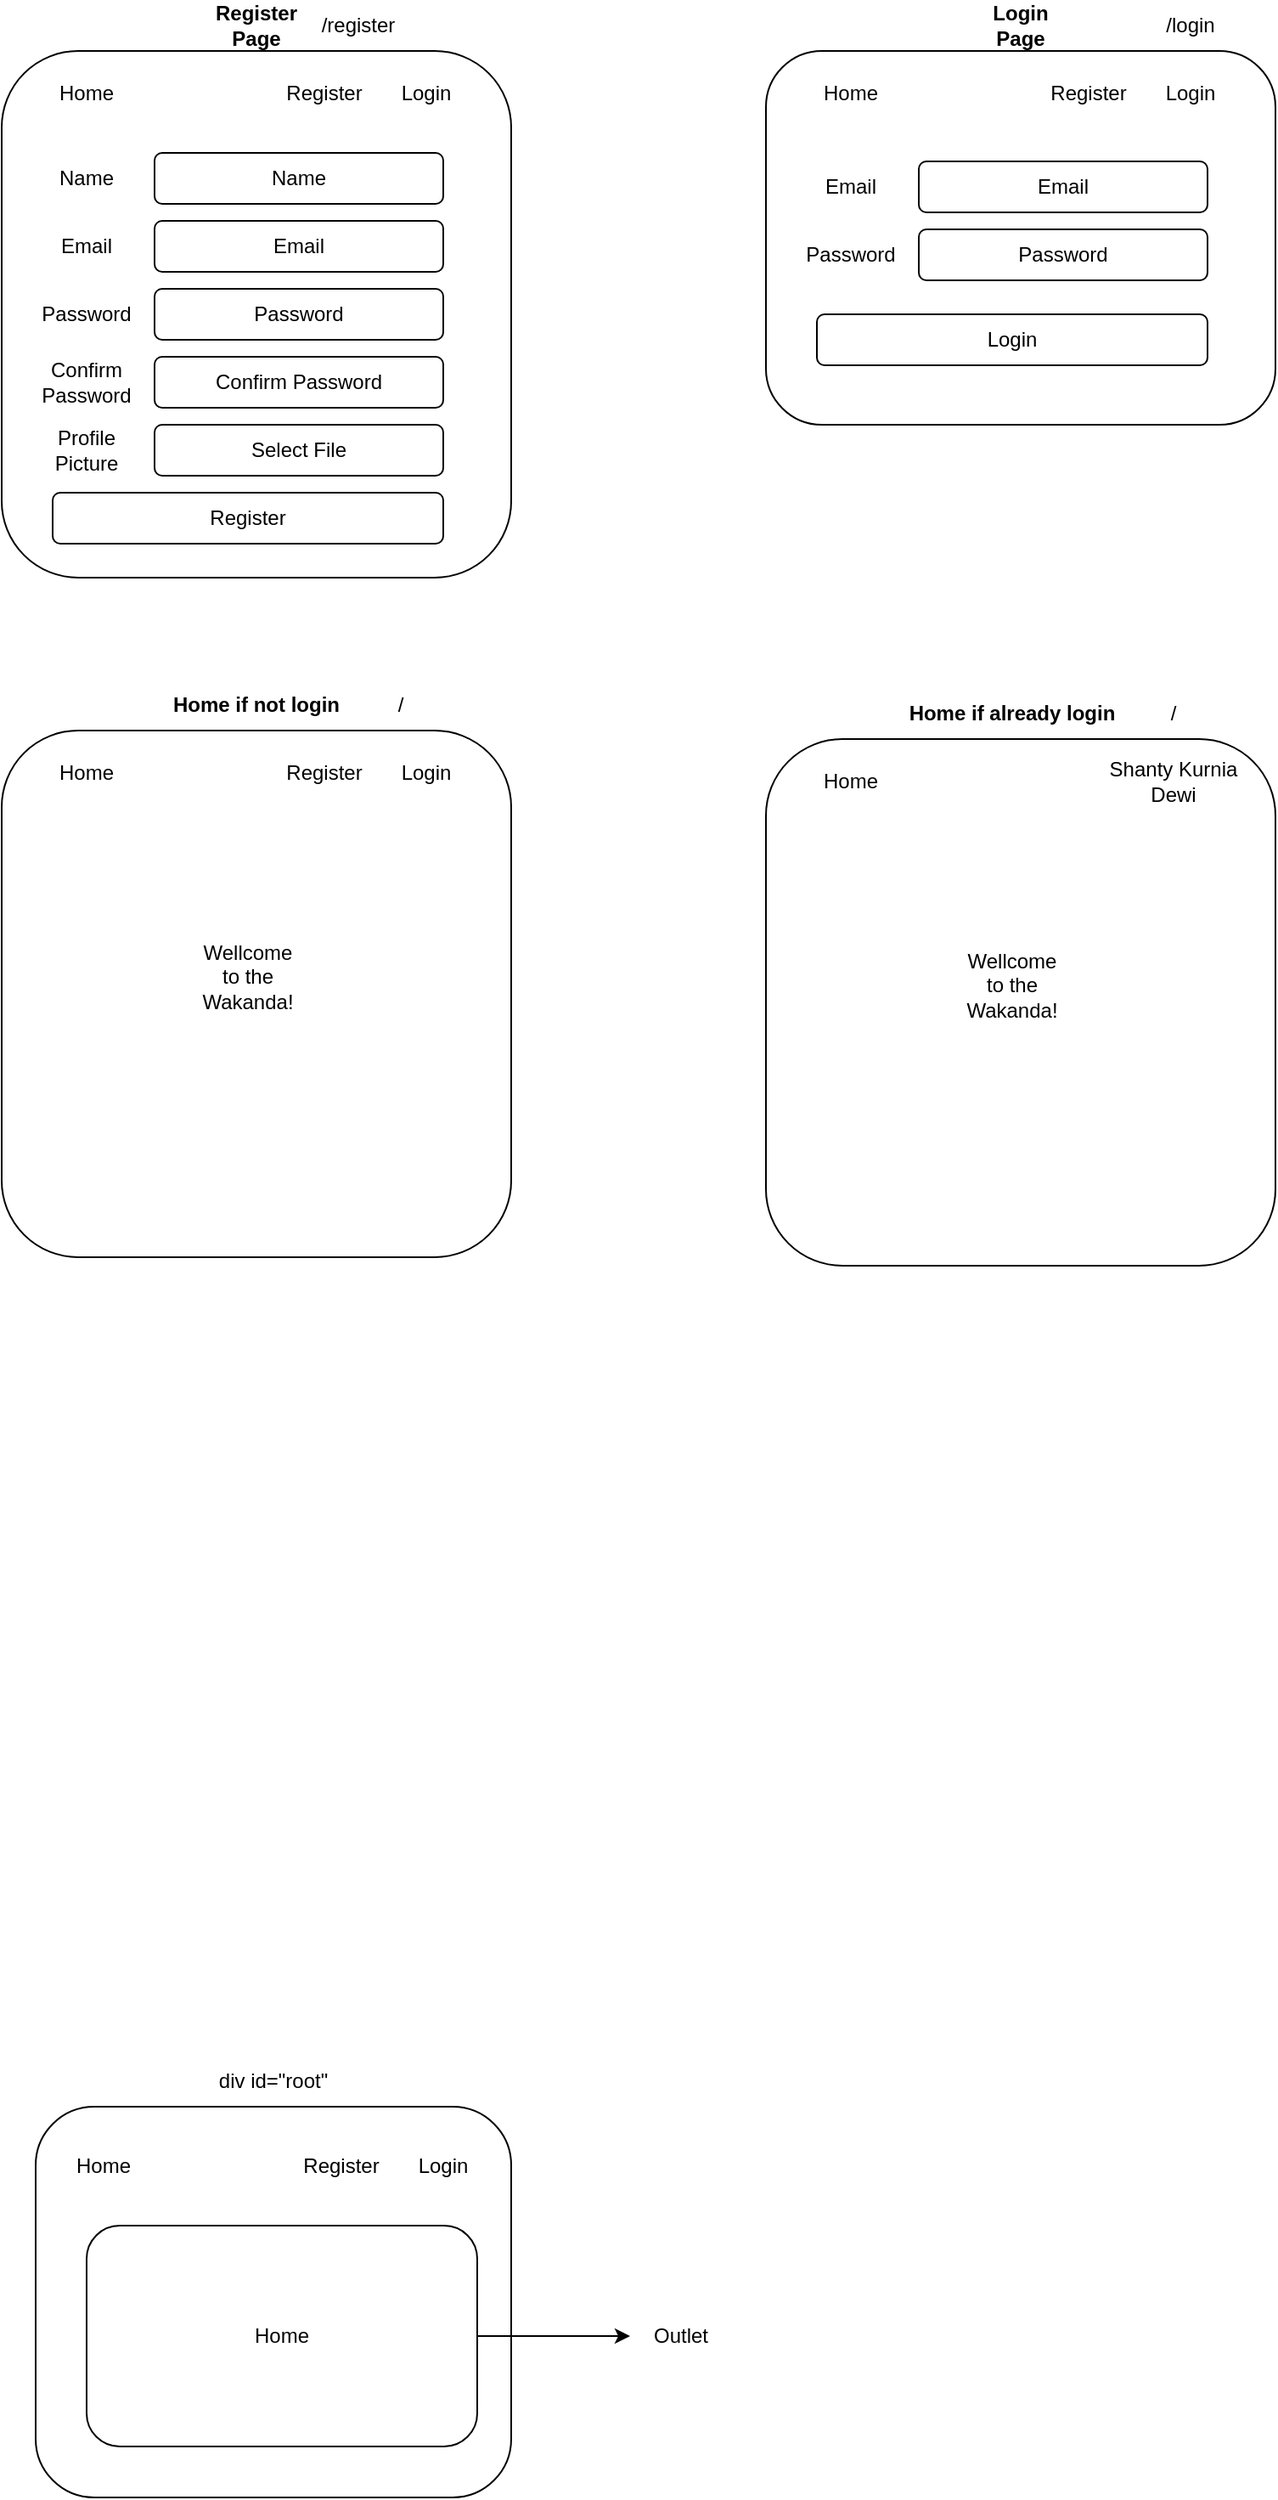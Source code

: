 <mxfile version="24.7.17">
  <diagram name="Page-1" id="XaKPT905DNTjyCouC12d">
    <mxGraphModel dx="1026" dy="772" grid="1" gridSize="10" guides="1" tooltips="1" connect="1" arrows="1" fold="1" page="1" pageScale="1" pageWidth="850" pageHeight="1100" math="0" shadow="0">
      <root>
        <mxCell id="0" />
        <mxCell id="1" parent="0" />
        <mxCell id="dFQK0nLgfF8_Lji4Rnhx-1" value="" style="rounded=1;whiteSpace=wrap;html=1;" vertex="1" parent="1">
          <mxGeometry x="40" y="40" width="300" height="310" as="geometry" />
        </mxCell>
        <mxCell id="dFQK0nLgfF8_Lji4Rnhx-2" value="Name" style="rounded=1;whiteSpace=wrap;html=1;" vertex="1" parent="1">
          <mxGeometry x="130" y="100" width="170" height="30" as="geometry" />
        </mxCell>
        <mxCell id="dFQK0nLgfF8_Lji4Rnhx-3" value="Email" style="rounded=1;whiteSpace=wrap;html=1;" vertex="1" parent="1">
          <mxGeometry x="130" y="140" width="170" height="30" as="geometry" />
        </mxCell>
        <mxCell id="dFQK0nLgfF8_Lji4Rnhx-4" value="Password" style="rounded=1;whiteSpace=wrap;html=1;" vertex="1" parent="1">
          <mxGeometry x="130" y="180" width="170" height="30" as="geometry" />
        </mxCell>
        <mxCell id="dFQK0nLgfF8_Lji4Rnhx-5" value="Confirm Password" style="rounded=1;whiteSpace=wrap;html=1;" vertex="1" parent="1">
          <mxGeometry x="130" y="220" width="170" height="30" as="geometry" />
        </mxCell>
        <mxCell id="dFQK0nLgfF8_Lji4Rnhx-6" value="Select File" style="rounded=1;whiteSpace=wrap;html=1;" vertex="1" parent="1">
          <mxGeometry x="130" y="260" width="170" height="30" as="geometry" />
        </mxCell>
        <mxCell id="dFQK0nLgfF8_Lji4Rnhx-8" value="Name" style="text;html=1;align=center;verticalAlign=middle;whiteSpace=wrap;rounded=0;" vertex="1" parent="1">
          <mxGeometry x="60" y="100" width="60" height="30" as="geometry" />
        </mxCell>
        <mxCell id="dFQK0nLgfF8_Lji4Rnhx-9" value="Email" style="text;html=1;align=center;verticalAlign=middle;whiteSpace=wrap;rounded=0;" vertex="1" parent="1">
          <mxGeometry x="60" y="140" width="60" height="30" as="geometry" />
        </mxCell>
        <mxCell id="dFQK0nLgfF8_Lji4Rnhx-10" value="Password" style="text;html=1;align=center;verticalAlign=middle;whiteSpace=wrap;rounded=0;" vertex="1" parent="1">
          <mxGeometry x="60" y="180" width="60" height="30" as="geometry" />
        </mxCell>
        <mxCell id="dFQK0nLgfF8_Lji4Rnhx-11" value="Confirm Password" style="text;html=1;align=center;verticalAlign=middle;whiteSpace=wrap;rounded=0;" vertex="1" parent="1">
          <mxGeometry x="60" y="220" width="60" height="30" as="geometry" />
        </mxCell>
        <mxCell id="dFQK0nLgfF8_Lji4Rnhx-12" value="Profile Picture" style="text;html=1;align=center;verticalAlign=middle;whiteSpace=wrap;rounded=0;" vertex="1" parent="1">
          <mxGeometry x="60" y="260" width="60" height="30" as="geometry" />
        </mxCell>
        <mxCell id="dFQK0nLgfF8_Lji4Rnhx-13" value="Register" style="rounded=1;whiteSpace=wrap;html=1;" vertex="1" parent="1">
          <mxGeometry x="70" y="300" width="230" height="30" as="geometry" />
        </mxCell>
        <mxCell id="dFQK0nLgfF8_Lji4Rnhx-14" value="Home" style="text;html=1;align=center;verticalAlign=middle;whiteSpace=wrap;rounded=0;" vertex="1" parent="1">
          <mxGeometry x="60" y="50" width="60" height="30" as="geometry" />
        </mxCell>
        <mxCell id="dFQK0nLgfF8_Lji4Rnhx-15" value="Register" style="text;html=1;align=center;verticalAlign=middle;whiteSpace=wrap;rounded=0;" vertex="1" parent="1">
          <mxGeometry x="200" y="50" width="60" height="30" as="geometry" />
        </mxCell>
        <mxCell id="dFQK0nLgfF8_Lji4Rnhx-16" value="Login" style="text;html=1;align=center;verticalAlign=middle;whiteSpace=wrap;rounded=0;" vertex="1" parent="1">
          <mxGeometry x="260" y="50" width="60" height="30" as="geometry" />
        </mxCell>
        <mxCell id="dFQK0nLgfF8_Lji4Rnhx-17" value="Register Page" style="text;html=1;align=center;verticalAlign=middle;whiteSpace=wrap;rounded=0;fontStyle=1" vertex="1" parent="1">
          <mxGeometry x="160" y="10" width="60" height="30" as="geometry" />
        </mxCell>
        <mxCell id="dFQK0nLgfF8_Lji4Rnhx-18" value="" style="rounded=1;whiteSpace=wrap;html=1;" vertex="1" parent="1">
          <mxGeometry x="490" y="40" width="300" height="220" as="geometry" />
        </mxCell>
        <mxCell id="dFQK0nLgfF8_Lji4Rnhx-20" value="Email" style="rounded=1;whiteSpace=wrap;html=1;" vertex="1" parent="1">
          <mxGeometry x="580" y="105" width="170" height="30" as="geometry" />
        </mxCell>
        <mxCell id="dFQK0nLgfF8_Lji4Rnhx-21" value="Password" style="rounded=1;whiteSpace=wrap;html=1;" vertex="1" parent="1">
          <mxGeometry x="580" y="145" width="170" height="30" as="geometry" />
        </mxCell>
        <mxCell id="dFQK0nLgfF8_Lji4Rnhx-25" value="Email" style="text;html=1;align=center;verticalAlign=middle;whiteSpace=wrap;rounded=0;" vertex="1" parent="1">
          <mxGeometry x="510" y="105" width="60" height="30" as="geometry" />
        </mxCell>
        <mxCell id="dFQK0nLgfF8_Lji4Rnhx-26" value="Password" style="text;html=1;align=center;verticalAlign=middle;whiteSpace=wrap;rounded=0;" vertex="1" parent="1">
          <mxGeometry x="510" y="145" width="60" height="30" as="geometry" />
        </mxCell>
        <mxCell id="dFQK0nLgfF8_Lji4Rnhx-29" value="Login" style="rounded=1;whiteSpace=wrap;html=1;" vertex="1" parent="1">
          <mxGeometry x="520" y="195" width="230" height="30" as="geometry" />
        </mxCell>
        <mxCell id="dFQK0nLgfF8_Lji4Rnhx-30" value="Home" style="text;html=1;align=center;verticalAlign=middle;whiteSpace=wrap;rounded=0;" vertex="1" parent="1">
          <mxGeometry x="510" y="50" width="60" height="30" as="geometry" />
        </mxCell>
        <mxCell id="dFQK0nLgfF8_Lji4Rnhx-31" value="Register" style="text;html=1;align=center;verticalAlign=middle;whiteSpace=wrap;rounded=0;" vertex="1" parent="1">
          <mxGeometry x="650" y="50" width="60" height="30" as="geometry" />
        </mxCell>
        <mxCell id="dFQK0nLgfF8_Lji4Rnhx-32" value="Login" style="text;html=1;align=center;verticalAlign=middle;whiteSpace=wrap;rounded=0;" vertex="1" parent="1">
          <mxGeometry x="710" y="50" width="60" height="30" as="geometry" />
        </mxCell>
        <mxCell id="dFQK0nLgfF8_Lji4Rnhx-33" value="Login Page" style="text;html=1;align=center;verticalAlign=middle;whiteSpace=wrap;rounded=0;fontStyle=1" vertex="1" parent="1">
          <mxGeometry x="610" y="10" width="60" height="30" as="geometry" />
        </mxCell>
        <mxCell id="dFQK0nLgfF8_Lji4Rnhx-52" value="" style="rounded=1;whiteSpace=wrap;html=1;" vertex="1" parent="1">
          <mxGeometry x="40" y="440" width="300" height="310" as="geometry" />
        </mxCell>
        <mxCell id="dFQK0nLgfF8_Lji4Rnhx-64" value="Home" style="text;html=1;align=center;verticalAlign=middle;whiteSpace=wrap;rounded=0;" vertex="1" parent="1">
          <mxGeometry x="60" y="450" width="60" height="30" as="geometry" />
        </mxCell>
        <mxCell id="dFQK0nLgfF8_Lji4Rnhx-65" value="Register" style="text;html=1;align=center;verticalAlign=middle;whiteSpace=wrap;rounded=0;" vertex="1" parent="1">
          <mxGeometry x="200" y="450" width="60" height="30" as="geometry" />
        </mxCell>
        <mxCell id="dFQK0nLgfF8_Lji4Rnhx-66" value="Login" style="text;html=1;align=center;verticalAlign=middle;whiteSpace=wrap;rounded=0;" vertex="1" parent="1">
          <mxGeometry x="260" y="450" width="60" height="30" as="geometry" />
        </mxCell>
        <mxCell id="dFQK0nLgfF8_Lji4Rnhx-67" value="Home if not login" style="text;html=1;align=center;verticalAlign=middle;whiteSpace=wrap;rounded=0;fontStyle=1" vertex="1" parent="1">
          <mxGeometry x="135" y="410" width="110" height="30" as="geometry" />
        </mxCell>
        <mxCell id="dFQK0nLgfF8_Lji4Rnhx-68" value="Wellcome to the Wakanda!" style="text;html=1;align=center;verticalAlign=middle;whiteSpace=wrap;rounded=0;" vertex="1" parent="1">
          <mxGeometry x="155" y="570" width="60" height="30" as="geometry" />
        </mxCell>
        <mxCell id="dFQK0nLgfF8_Lji4Rnhx-69" value="" style="rounded=1;whiteSpace=wrap;html=1;" vertex="1" parent="1">
          <mxGeometry x="490" y="445" width="300" height="310" as="geometry" />
        </mxCell>
        <mxCell id="dFQK0nLgfF8_Lji4Rnhx-70" value="Home" style="text;html=1;align=center;verticalAlign=middle;whiteSpace=wrap;rounded=0;" vertex="1" parent="1">
          <mxGeometry x="510" y="455" width="60" height="30" as="geometry" />
        </mxCell>
        <mxCell id="dFQK0nLgfF8_Lji4Rnhx-72" value="Shanty Kurnia Dewi" style="text;html=1;align=center;verticalAlign=middle;whiteSpace=wrap;rounded=0;" vertex="1" parent="1">
          <mxGeometry x="690" y="455" width="80" height="30" as="geometry" />
        </mxCell>
        <mxCell id="dFQK0nLgfF8_Lji4Rnhx-73" value="Home if already login" style="text;html=1;align=center;verticalAlign=middle;whiteSpace=wrap;rounded=0;fontStyle=1" vertex="1" parent="1">
          <mxGeometry x="565" y="415" width="140" height="30" as="geometry" />
        </mxCell>
        <mxCell id="dFQK0nLgfF8_Lji4Rnhx-74" value="Wellcome to the Wakanda!" style="text;html=1;align=center;verticalAlign=middle;whiteSpace=wrap;rounded=0;" vertex="1" parent="1">
          <mxGeometry x="605" y="575" width="60" height="30" as="geometry" />
        </mxCell>
        <mxCell id="dFQK0nLgfF8_Lji4Rnhx-81" value="/register" style="text;html=1;align=center;verticalAlign=middle;whiteSpace=wrap;rounded=0;" vertex="1" parent="1">
          <mxGeometry x="220" y="10" width="60" height="30" as="geometry" />
        </mxCell>
        <mxCell id="dFQK0nLgfF8_Lji4Rnhx-82" value="/login" style="text;html=1;align=center;verticalAlign=middle;whiteSpace=wrap;rounded=0;" vertex="1" parent="1">
          <mxGeometry x="710" y="10" width="60" height="30" as="geometry" />
        </mxCell>
        <mxCell id="dFQK0nLgfF8_Lji4Rnhx-83" value="/" style="text;html=1;align=center;verticalAlign=middle;whiteSpace=wrap;rounded=0;" vertex="1" parent="1">
          <mxGeometry x="245" y="410" width="60" height="30" as="geometry" />
        </mxCell>
        <mxCell id="dFQK0nLgfF8_Lji4Rnhx-84" value="/" style="text;html=1;align=center;verticalAlign=middle;whiteSpace=wrap;rounded=0;" vertex="1" parent="1">
          <mxGeometry x="700" y="415" width="60" height="30" as="geometry" />
        </mxCell>
        <mxCell id="dFQK0nLgfF8_Lji4Rnhx-85" value="" style="rounded=1;whiteSpace=wrap;html=1;" vertex="1" parent="1">
          <mxGeometry x="60" y="1250" width="280" height="230" as="geometry" />
        </mxCell>
        <mxCell id="dFQK0nLgfF8_Lji4Rnhx-86" value="div id=&quot;root&quot;" style="text;html=1;align=center;verticalAlign=middle;whiteSpace=wrap;rounded=0;" vertex="1" parent="1">
          <mxGeometry x="100" y="1220" width="200" height="30" as="geometry" />
        </mxCell>
        <mxCell id="dFQK0nLgfF8_Lji4Rnhx-87" value="Home" style="text;html=1;align=center;verticalAlign=middle;whiteSpace=wrap;rounded=0;" vertex="1" parent="1">
          <mxGeometry x="70" y="1270" width="60" height="30" as="geometry" />
        </mxCell>
        <mxCell id="dFQK0nLgfF8_Lji4Rnhx-88" value="Register" style="text;html=1;align=center;verticalAlign=middle;whiteSpace=wrap;rounded=0;" vertex="1" parent="1">
          <mxGeometry x="210" y="1270" width="60" height="30" as="geometry" />
        </mxCell>
        <mxCell id="dFQK0nLgfF8_Lji4Rnhx-89" value="Login" style="text;html=1;align=center;verticalAlign=middle;whiteSpace=wrap;rounded=0;" vertex="1" parent="1">
          <mxGeometry x="270" y="1270" width="60" height="30" as="geometry" />
        </mxCell>
        <mxCell id="dFQK0nLgfF8_Lji4Rnhx-92" style="edgeStyle=orthogonalEdgeStyle;rounded=0;orthogonalLoop=1;jettySize=auto;html=1;exitX=1;exitY=0.5;exitDx=0;exitDy=0;entryX=0;entryY=0.5;entryDx=0;entryDy=0;" edge="1" parent="1" source="dFQK0nLgfF8_Lji4Rnhx-90" target="dFQK0nLgfF8_Lji4Rnhx-91">
          <mxGeometry relative="1" as="geometry" />
        </mxCell>
        <mxCell id="dFQK0nLgfF8_Lji4Rnhx-90" value="Home" style="rounded=1;whiteSpace=wrap;html=1;" vertex="1" parent="1">
          <mxGeometry x="90" y="1320" width="230" height="130" as="geometry" />
        </mxCell>
        <mxCell id="dFQK0nLgfF8_Lji4Rnhx-91" value="Outlet" style="text;html=1;align=center;verticalAlign=middle;whiteSpace=wrap;rounded=0;" vertex="1" parent="1">
          <mxGeometry x="410" y="1370" width="60" height="30" as="geometry" />
        </mxCell>
      </root>
    </mxGraphModel>
  </diagram>
</mxfile>
